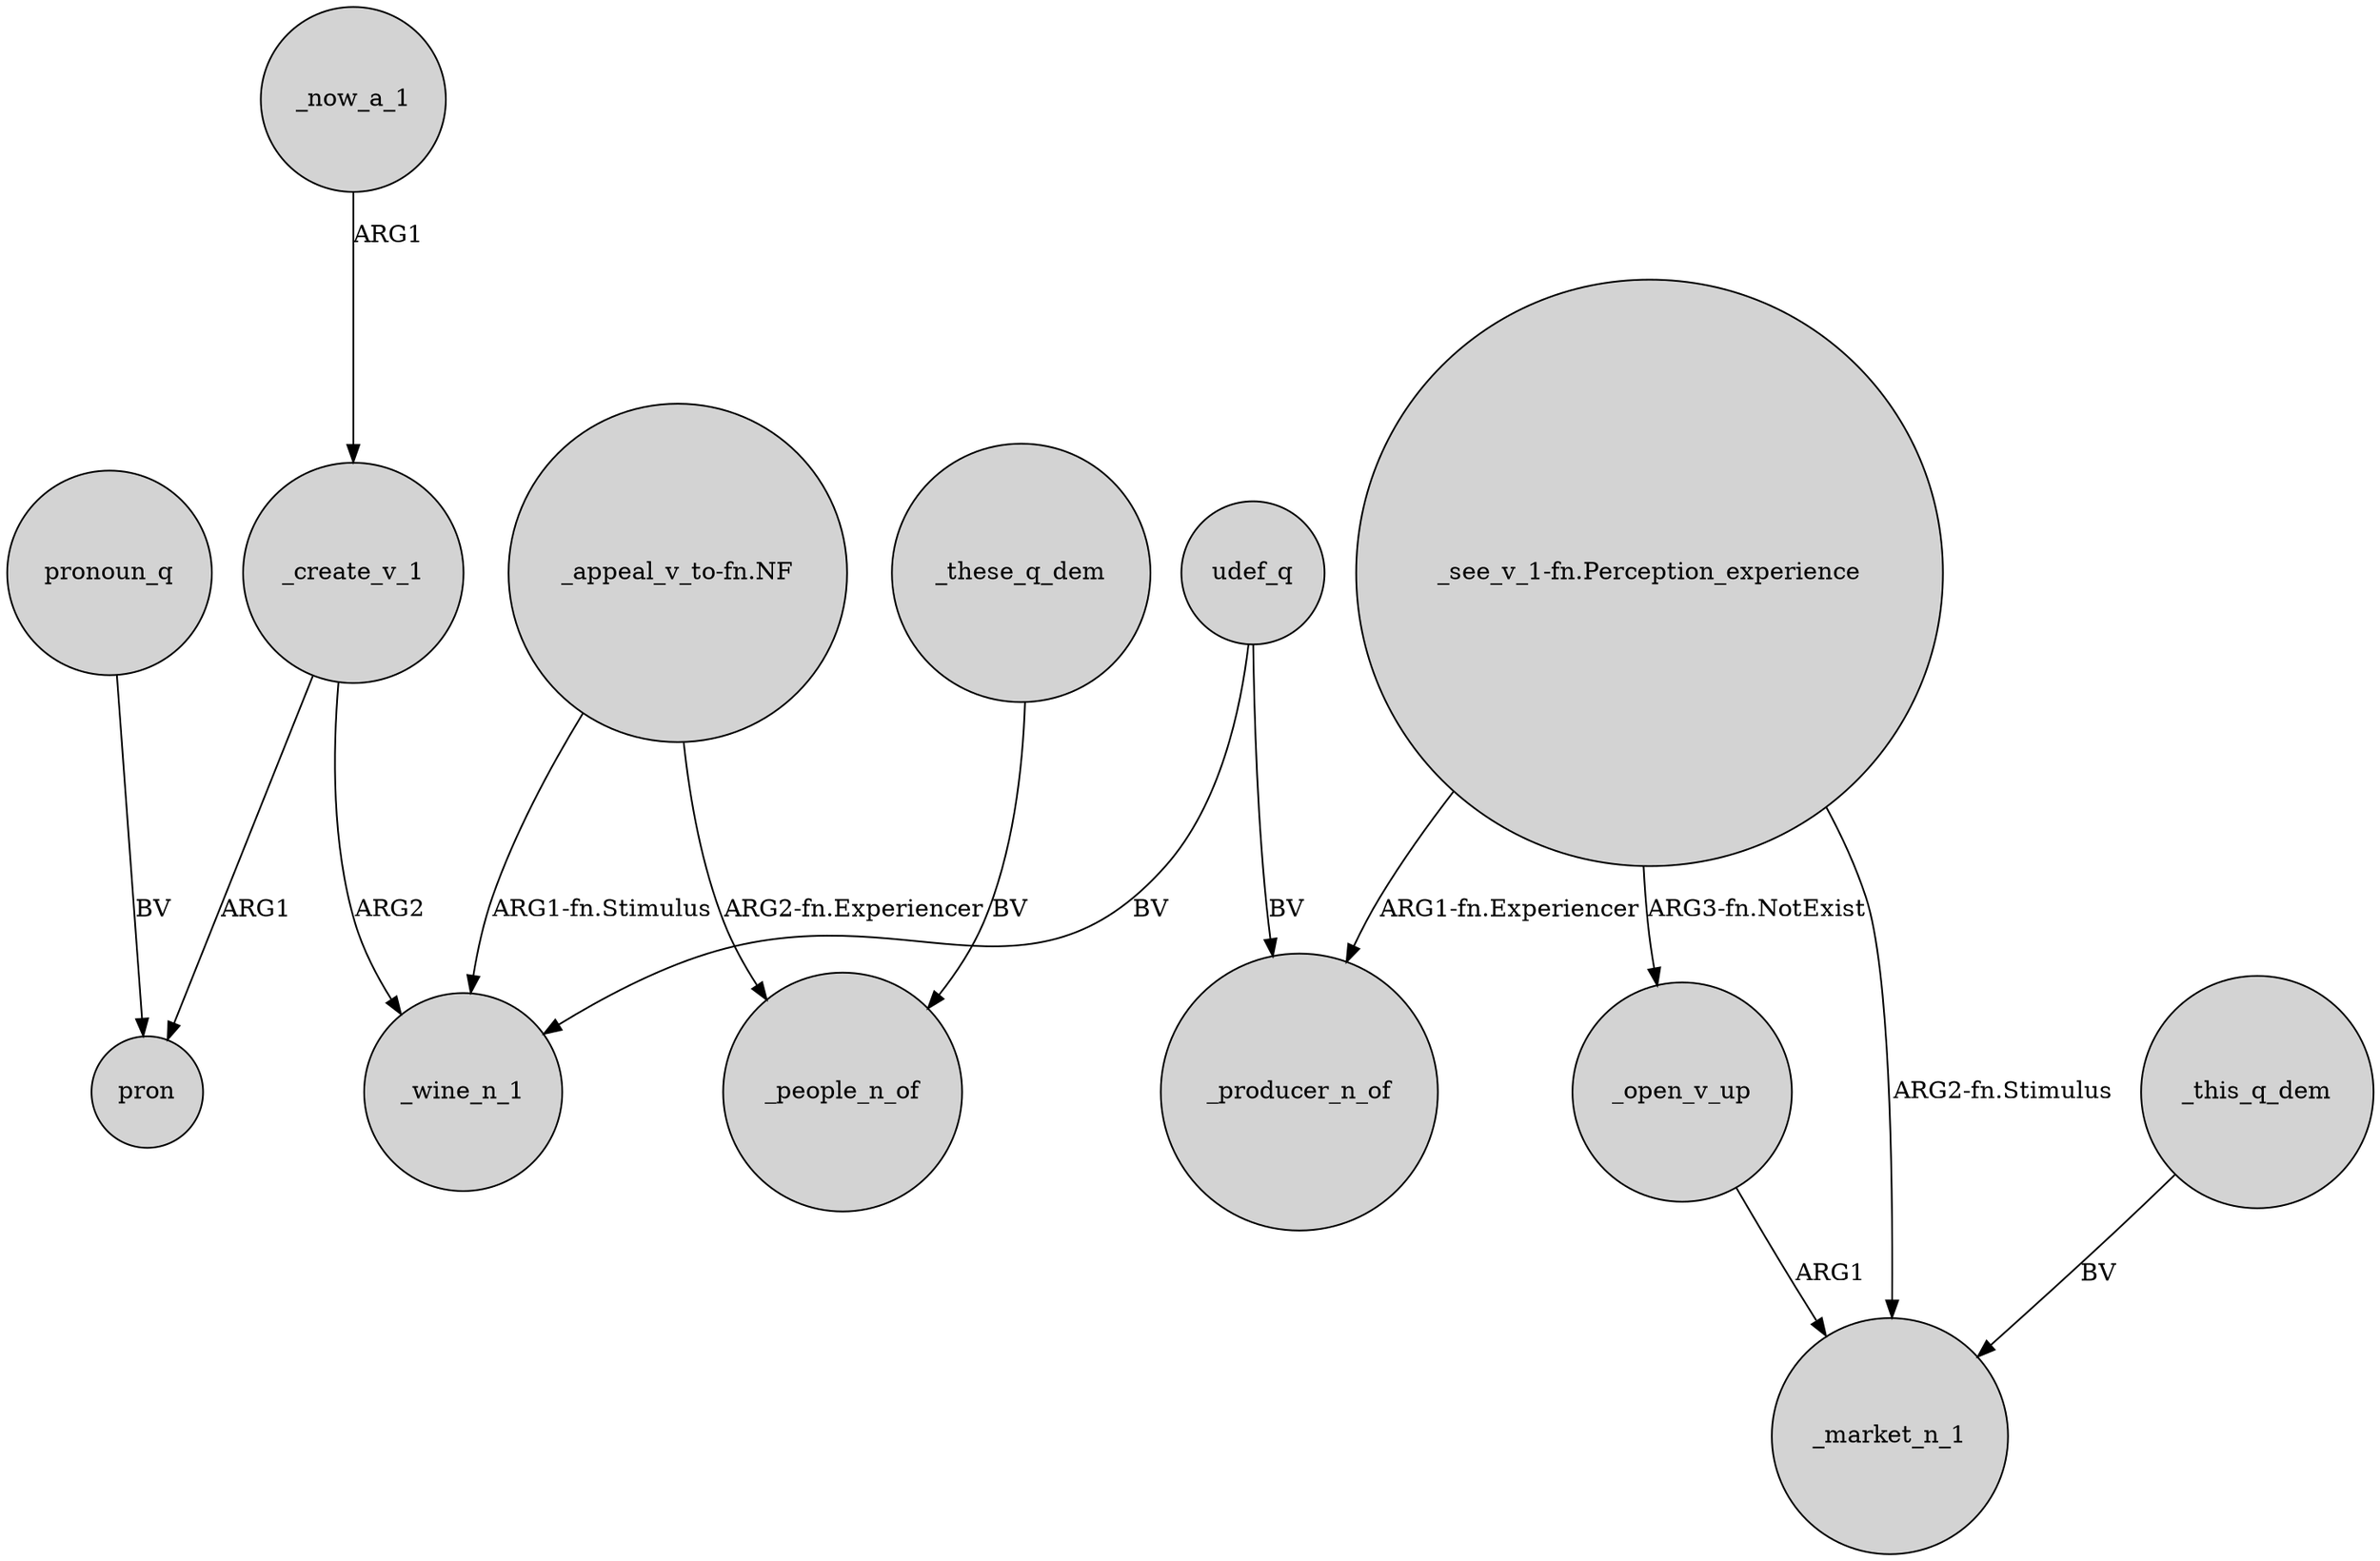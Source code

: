 digraph {
	node [shape=circle style=filled]
	_now_a_1 -> _create_v_1 [label=ARG1]
	_create_v_1 -> pron [label=ARG1]
	"_appeal_v_to-fn.NF" -> _wine_n_1 [label="ARG1-fn.Stimulus"]
	"_see_v_1-fn.Perception_experience" -> _market_n_1 [label="ARG2-fn.Stimulus"]
	udef_q -> _wine_n_1 [label=BV]
	pronoun_q -> pron [label=BV]
	_open_v_up -> _market_n_1 [label=ARG1]
	"_appeal_v_to-fn.NF" -> _people_n_of [label="ARG2-fn.Experiencer"]
	"_see_v_1-fn.Perception_experience" -> _open_v_up [label="ARG3-fn.NotExist"]
	_these_q_dem -> _people_n_of [label=BV]
	_create_v_1 -> _wine_n_1 [label=ARG2]
	udef_q -> _producer_n_of [label=BV]
	_this_q_dem -> _market_n_1 [label=BV]
	"_see_v_1-fn.Perception_experience" -> _producer_n_of [label="ARG1-fn.Experiencer"]
}
